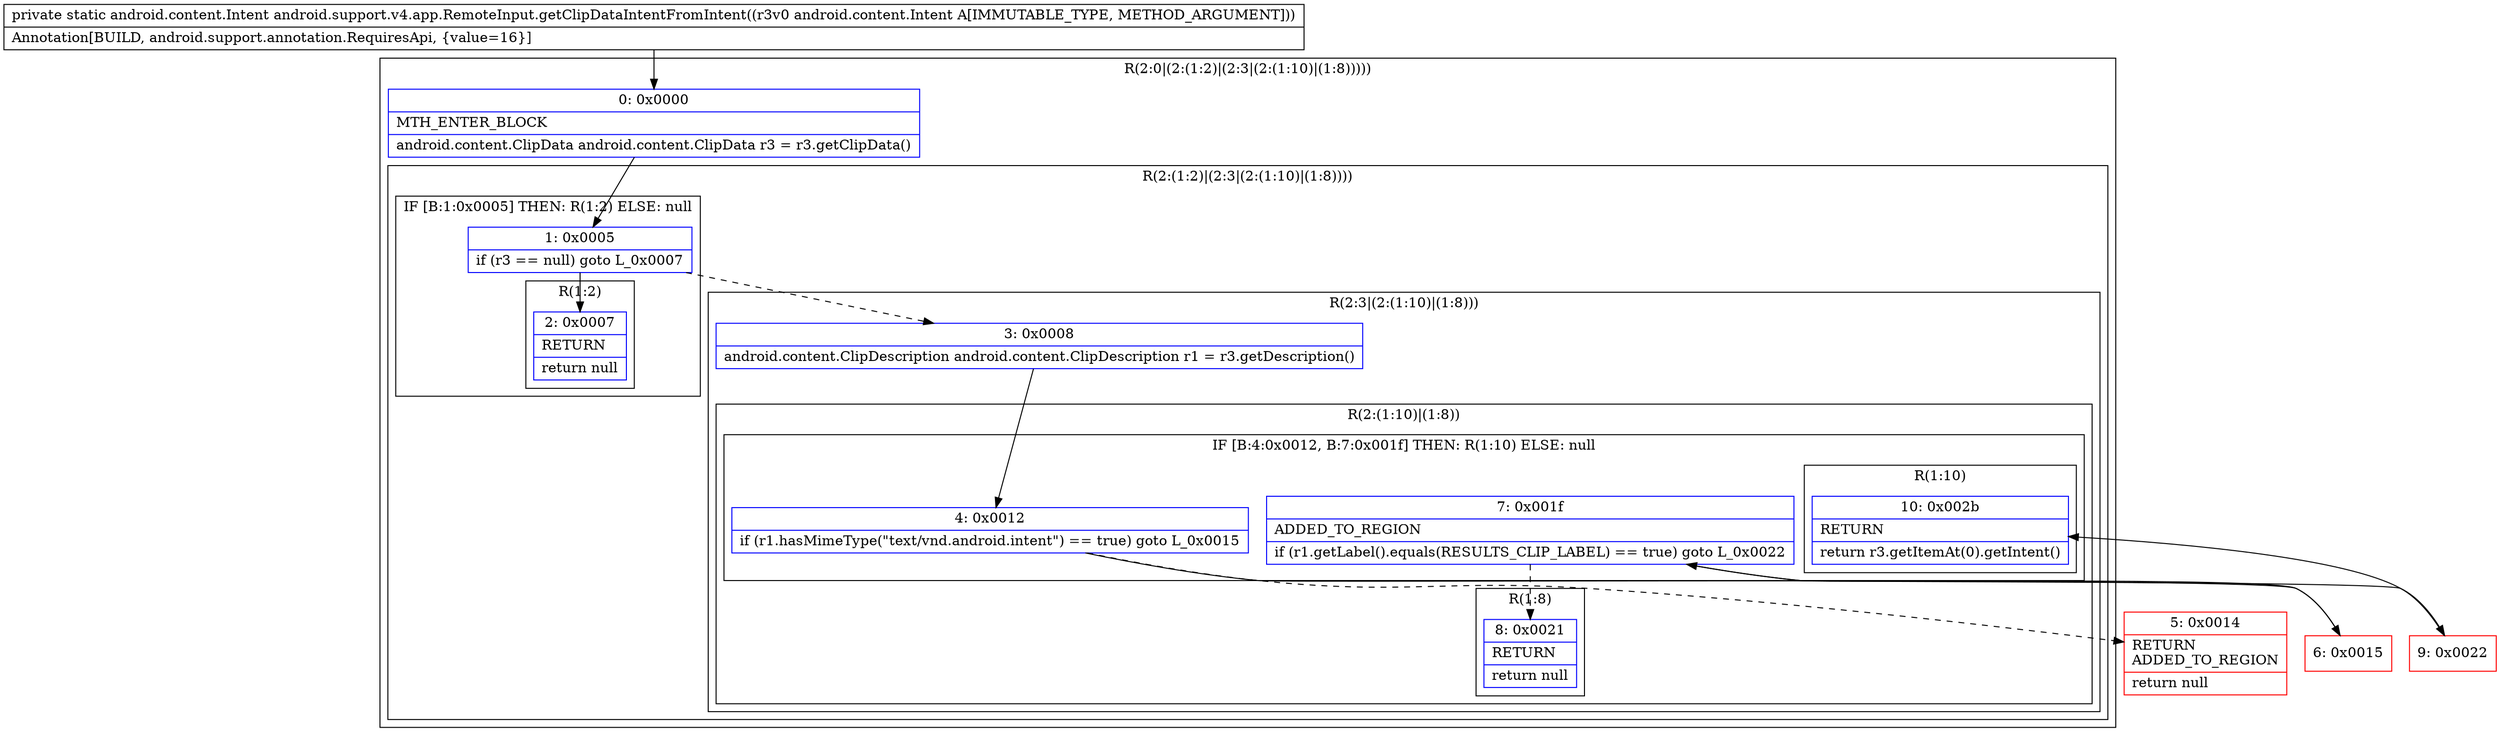 digraph "CFG forandroid.support.v4.app.RemoteInput.getClipDataIntentFromIntent(Landroid\/content\/Intent;)Landroid\/content\/Intent;" {
subgraph cluster_Region_1889473029 {
label = "R(2:0|(2:(1:2)|(2:3|(2:(1:10)|(1:8)))))";
node [shape=record,color=blue];
Node_0 [shape=record,label="{0\:\ 0x0000|MTH_ENTER_BLOCK\l|android.content.ClipData android.content.ClipData r3 = r3.getClipData()\l}"];
subgraph cluster_Region_2058127683 {
label = "R(2:(1:2)|(2:3|(2:(1:10)|(1:8))))";
node [shape=record,color=blue];
subgraph cluster_IfRegion_1088449657 {
label = "IF [B:1:0x0005] THEN: R(1:2) ELSE: null";
node [shape=record,color=blue];
Node_1 [shape=record,label="{1\:\ 0x0005|if (r3 == null) goto L_0x0007\l}"];
subgraph cluster_Region_660592802 {
label = "R(1:2)";
node [shape=record,color=blue];
Node_2 [shape=record,label="{2\:\ 0x0007|RETURN\l|return null\l}"];
}
}
subgraph cluster_Region_569113865 {
label = "R(2:3|(2:(1:10)|(1:8)))";
node [shape=record,color=blue];
Node_3 [shape=record,label="{3\:\ 0x0008|android.content.ClipDescription android.content.ClipDescription r1 = r3.getDescription()\l}"];
subgraph cluster_Region_663698659 {
label = "R(2:(1:10)|(1:8))";
node [shape=record,color=blue];
subgraph cluster_IfRegion_893778718 {
label = "IF [B:4:0x0012, B:7:0x001f] THEN: R(1:10) ELSE: null";
node [shape=record,color=blue];
Node_4 [shape=record,label="{4\:\ 0x0012|if (r1.hasMimeType(\"text\/vnd.android.intent\") == true) goto L_0x0015\l}"];
Node_7 [shape=record,label="{7\:\ 0x001f|ADDED_TO_REGION\l|if (r1.getLabel().equals(RESULTS_CLIP_LABEL) == true) goto L_0x0022\l}"];
subgraph cluster_Region_1027787145 {
label = "R(1:10)";
node [shape=record,color=blue];
Node_10 [shape=record,label="{10\:\ 0x002b|RETURN\l|return r3.getItemAt(0).getIntent()\l}"];
}
}
subgraph cluster_Region_489245698 {
label = "R(1:8)";
node [shape=record,color=blue];
Node_8 [shape=record,label="{8\:\ 0x0021|RETURN\l|return null\l}"];
}
}
}
}
}
Node_5 [shape=record,color=red,label="{5\:\ 0x0014|RETURN\lADDED_TO_REGION\l|return null\l}"];
Node_6 [shape=record,color=red,label="{6\:\ 0x0015}"];
Node_9 [shape=record,color=red,label="{9\:\ 0x0022}"];
MethodNode[shape=record,label="{private static android.content.Intent android.support.v4.app.RemoteInput.getClipDataIntentFromIntent((r3v0 android.content.Intent A[IMMUTABLE_TYPE, METHOD_ARGUMENT]))  | Annotation[BUILD, android.support.annotation.RequiresApi, \{value=16\}]\l}"];
MethodNode -> Node_0;
Node_0 -> Node_1;
Node_1 -> Node_2;
Node_1 -> Node_3[style=dashed];
Node_3 -> Node_4;
Node_4 -> Node_5[style=dashed];
Node_4 -> Node_6;
Node_7 -> Node_8[style=dashed];
Node_7 -> Node_9;
Node_6 -> Node_7;
Node_9 -> Node_10;
}

